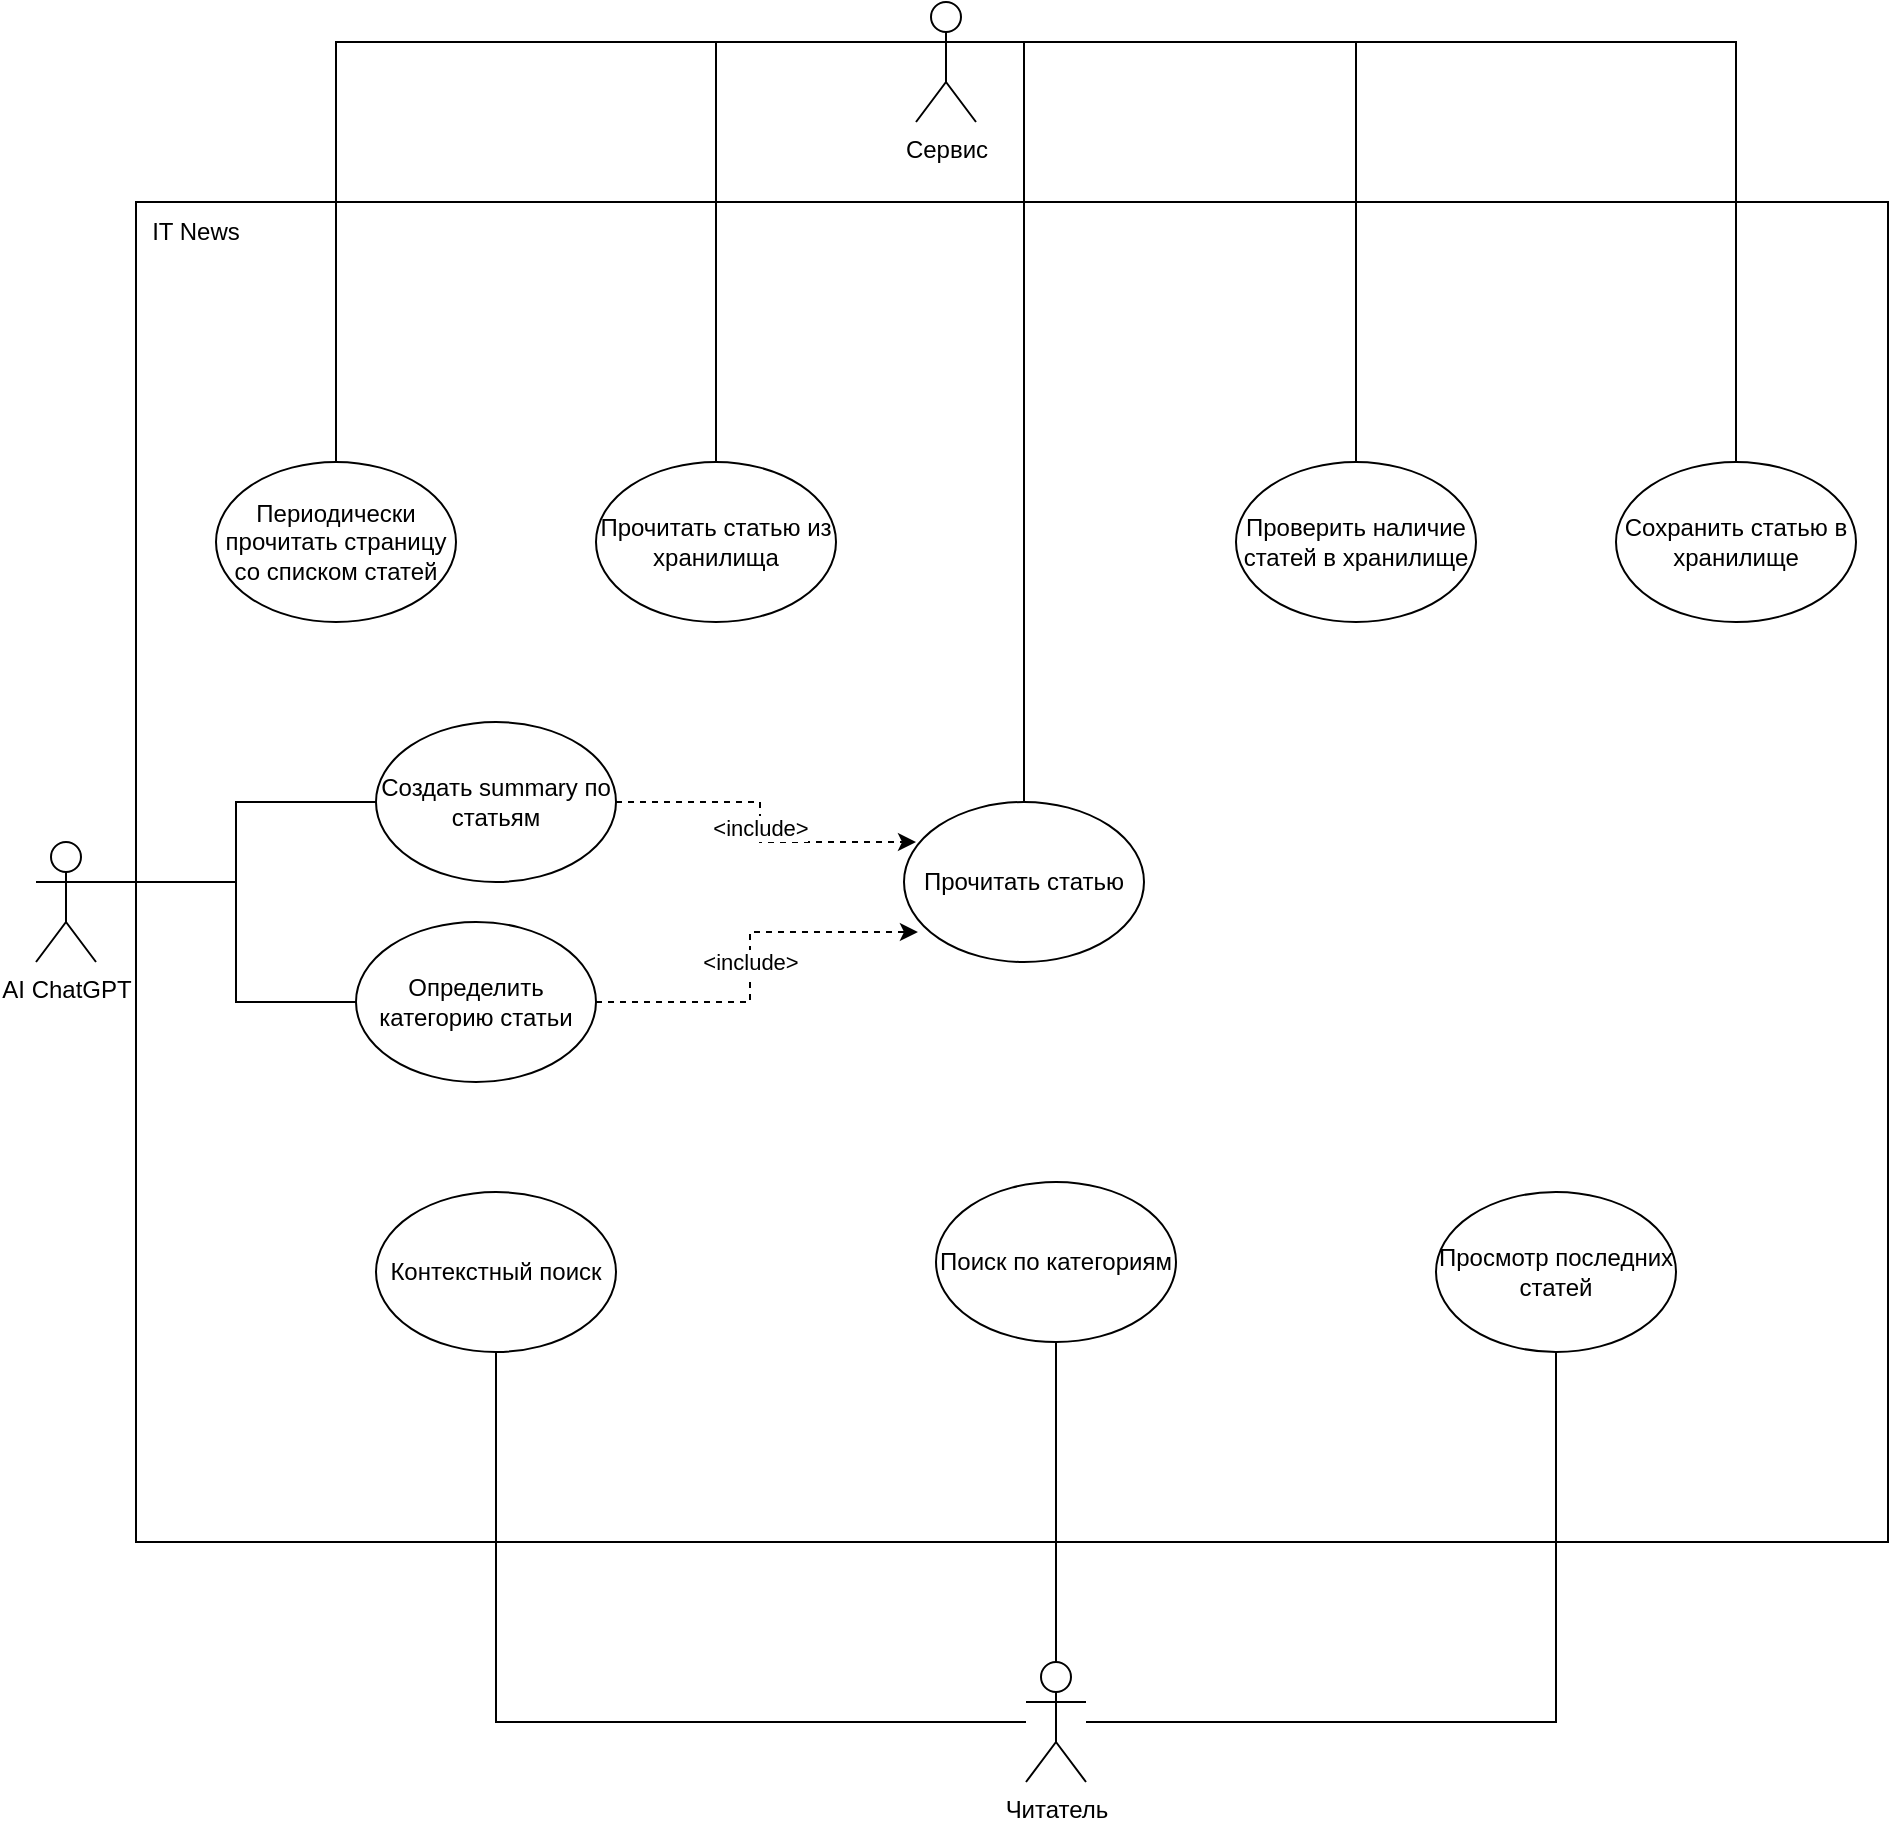 <mxfile version="22.1.3" type="device">
  <diagram name="Страница — 1" id="rarte1bhXnpKHiEv-fKR">
    <mxGraphModel dx="4014" dy="2818" grid="1" gridSize="10" guides="1" tooltips="1" connect="1" arrows="1" fold="1" page="1" pageScale="1" pageWidth="827" pageHeight="1169" math="0" shadow="0">
      <root>
        <mxCell id="0" />
        <mxCell id="1" parent="0" />
        <mxCell id="qvbCrt1wh14UAXiFfXzi-1" value="&lt;p style=&quot;line-height: 110%;&quot;&gt;&lt;br&gt;&lt;/p&gt;" style="rounded=0;whiteSpace=wrap;html=1;" vertex="1" parent="1">
          <mxGeometry x="30" y="90" width="876" height="670" as="geometry" />
        </mxCell>
        <mxCell id="qvbCrt1wh14UAXiFfXzi-2" value="IT News" style="text;html=1;strokeColor=none;fillColor=none;align=center;verticalAlign=middle;whiteSpace=wrap;rounded=0;" vertex="1" parent="1">
          <mxGeometry x="30" y="90" width="60" height="30" as="geometry" />
        </mxCell>
        <mxCell id="qvbCrt1wh14UAXiFfXzi-3" value="Сохранить статью в хранилище" style="ellipse;whiteSpace=wrap;html=1;" vertex="1" parent="1">
          <mxGeometry x="770" y="220" width="120" height="80" as="geometry" />
        </mxCell>
        <mxCell id="qvbCrt1wh14UAXiFfXzi-4" value="Прочитать статью из хранилища" style="ellipse;whiteSpace=wrap;html=1;" vertex="1" parent="1">
          <mxGeometry x="260" y="220" width="120" height="80" as="geometry" />
        </mxCell>
        <mxCell id="qvbCrt1wh14UAXiFfXzi-5" value="Периодически прочитать страницу со списком статей" style="ellipse;whiteSpace=wrap;html=1;" vertex="1" parent="1">
          <mxGeometry x="70" y="220" width="120" height="80" as="geometry" />
        </mxCell>
        <mxCell id="qvbCrt1wh14UAXiFfXzi-6" value="Проверить наличие статей в хранилище" style="ellipse;whiteSpace=wrap;html=1;" vertex="1" parent="1">
          <mxGeometry x="580" y="220" width="120" height="80" as="geometry" />
        </mxCell>
        <mxCell id="qvbCrt1wh14UAXiFfXzi-7" value="Прочитать статью" style="ellipse;whiteSpace=wrap;html=1;" vertex="1" parent="1">
          <mxGeometry x="414" y="390" width="120" height="80" as="geometry" />
        </mxCell>
        <mxCell id="qvbCrt1wh14UAXiFfXzi-8" value="Создать summary по статьям" style="ellipse;whiteSpace=wrap;html=1;" vertex="1" parent="1">
          <mxGeometry x="150" y="350" width="120" height="80" as="geometry" />
        </mxCell>
        <mxCell id="qvbCrt1wh14UAXiFfXzi-10" value="&amp;lt;include&amp;gt;" style="edgeStyle=orthogonalEdgeStyle;rounded=0;orthogonalLoop=1;jettySize=auto;html=1;entryX=0.058;entryY=0.813;entryDx=0;entryDy=0;entryPerimeter=0;dashed=1;" edge="1" parent="1" source="qvbCrt1wh14UAXiFfXzi-9" target="qvbCrt1wh14UAXiFfXzi-7">
          <mxGeometry x="-0.005" relative="1" as="geometry">
            <mxPoint as="offset" />
          </mxGeometry>
        </mxCell>
        <mxCell id="qvbCrt1wh14UAXiFfXzi-9" value="Определить категорию статьи" style="ellipse;whiteSpace=wrap;html=1;" vertex="1" parent="1">
          <mxGeometry x="140" y="450" width="120" height="80" as="geometry" />
        </mxCell>
        <mxCell id="qvbCrt1wh14UAXiFfXzi-11" value="&lt;span style=&quot;color: rgb(0, 0, 0); font-family: Helvetica; font-size: 11px; font-style: normal; font-variant-ligatures: normal; font-variant-caps: normal; font-weight: 400; letter-spacing: normal; orphans: 2; text-align: center; text-indent: 0px; text-transform: none; widows: 2; word-spacing: 0px; -webkit-text-stroke-width: 0px; background-color: rgb(255, 255, 255); text-decoration-thickness: initial; text-decoration-style: initial; text-decoration-color: initial; float: none; display: inline !important;&quot;&gt;&amp;lt;include&amp;gt;&lt;/span&gt;" style="edgeStyle=orthogonalEdgeStyle;rounded=0;orthogonalLoop=1;jettySize=auto;html=1;entryX=0.05;entryY=0.25;entryDx=0;entryDy=0;entryPerimeter=0;dashed=1;" edge="1" parent="1" source="qvbCrt1wh14UAXiFfXzi-8" target="qvbCrt1wh14UAXiFfXzi-7">
          <mxGeometry relative="1" as="geometry" />
        </mxCell>
        <mxCell id="qvbCrt1wh14UAXiFfXzi-12" value="Просмотр последних статей" style="ellipse;whiteSpace=wrap;html=1;" vertex="1" parent="1">
          <mxGeometry x="680" y="585" width="120" height="80" as="geometry" />
        </mxCell>
        <mxCell id="qvbCrt1wh14UAXiFfXzi-13" value="Поиск по категориям" style="ellipse;whiteSpace=wrap;html=1;" vertex="1" parent="1">
          <mxGeometry x="430" y="580" width="120" height="80" as="geometry" />
        </mxCell>
        <mxCell id="qvbCrt1wh14UAXiFfXzi-14" value="Контекстный поиск" style="ellipse;whiteSpace=wrap;html=1;" vertex="1" parent="1">
          <mxGeometry x="150" y="585" width="120" height="80" as="geometry" />
        </mxCell>
        <mxCell id="qvbCrt1wh14UAXiFfXzi-30" style="edgeStyle=orthogonalEdgeStyle;rounded=0;orthogonalLoop=1;jettySize=auto;html=1;entryX=0.5;entryY=1;entryDx=0;entryDy=0;endArrow=none;endFill=0;" edge="1" parent="1" source="qvbCrt1wh14UAXiFfXzi-15" target="qvbCrt1wh14UAXiFfXzi-14">
          <mxGeometry relative="1" as="geometry" />
        </mxCell>
        <mxCell id="qvbCrt1wh14UAXiFfXzi-31" style="edgeStyle=orthogonalEdgeStyle;rounded=0;orthogonalLoop=1;jettySize=auto;html=1;endArrow=none;endFill=0;" edge="1" parent="1" source="qvbCrt1wh14UAXiFfXzi-15" target="qvbCrt1wh14UAXiFfXzi-13">
          <mxGeometry relative="1" as="geometry" />
        </mxCell>
        <mxCell id="qvbCrt1wh14UAXiFfXzi-32" style="edgeStyle=orthogonalEdgeStyle;rounded=0;orthogonalLoop=1;jettySize=auto;html=1;endArrow=none;endFill=0;" edge="1" parent="1" source="qvbCrt1wh14UAXiFfXzi-15" target="qvbCrt1wh14UAXiFfXzi-12">
          <mxGeometry relative="1" as="geometry" />
        </mxCell>
        <mxCell id="qvbCrt1wh14UAXiFfXzi-15" value="Читатель" style="shape=umlActor;verticalLabelPosition=bottom;verticalAlign=top;html=1;outlineConnect=0;" vertex="1" parent="1">
          <mxGeometry x="475" y="820" width="30" height="60" as="geometry" />
        </mxCell>
        <mxCell id="qvbCrt1wh14UAXiFfXzi-24" style="edgeStyle=orthogonalEdgeStyle;rounded=0;orthogonalLoop=1;jettySize=auto;html=1;entryX=0.5;entryY=0;entryDx=0;entryDy=0;exitX=0;exitY=0.333;exitDx=0;exitDy=0;exitPerimeter=0;endArrow=none;endFill=0;" edge="1" parent="1" source="qvbCrt1wh14UAXiFfXzi-16" target="qvbCrt1wh14UAXiFfXzi-5">
          <mxGeometry relative="1" as="geometry" />
        </mxCell>
        <mxCell id="qvbCrt1wh14UAXiFfXzi-25" style="edgeStyle=orthogonalEdgeStyle;rounded=0;orthogonalLoop=1;jettySize=auto;html=1;exitX=0;exitY=0.333;exitDx=0;exitDy=0;exitPerimeter=0;endArrow=none;endFill=0;" edge="1" parent="1" source="qvbCrt1wh14UAXiFfXzi-16" target="qvbCrt1wh14UAXiFfXzi-4">
          <mxGeometry relative="1" as="geometry" />
        </mxCell>
        <mxCell id="qvbCrt1wh14UAXiFfXzi-27" style="edgeStyle=orthogonalEdgeStyle;rounded=0;orthogonalLoop=1;jettySize=auto;html=1;entryX=0.5;entryY=0;entryDx=0;entryDy=0;exitX=1;exitY=0.333;exitDx=0;exitDy=0;exitPerimeter=0;endArrow=none;endFill=0;" edge="1" parent="1" source="qvbCrt1wh14UAXiFfXzi-16" target="qvbCrt1wh14UAXiFfXzi-6">
          <mxGeometry relative="1" as="geometry" />
        </mxCell>
        <mxCell id="qvbCrt1wh14UAXiFfXzi-29" style="edgeStyle=orthogonalEdgeStyle;rounded=0;orthogonalLoop=1;jettySize=auto;html=1;entryX=0.5;entryY=0;entryDx=0;entryDy=0;exitX=1;exitY=0.333;exitDx=0;exitDy=0;exitPerimeter=0;endArrow=none;endFill=0;" edge="1" parent="1" source="qvbCrt1wh14UAXiFfXzi-16" target="qvbCrt1wh14UAXiFfXzi-7">
          <mxGeometry relative="1" as="geometry" />
        </mxCell>
        <mxCell id="qvbCrt1wh14UAXiFfXzi-16" value="Сервис" style="shape=umlActor;verticalLabelPosition=bottom;verticalAlign=top;html=1;outlineConnect=0;" vertex="1" parent="1">
          <mxGeometry x="420" y="-10" width="30" height="60" as="geometry" />
        </mxCell>
        <mxCell id="qvbCrt1wh14UAXiFfXzi-18" style="edgeStyle=orthogonalEdgeStyle;rounded=0;orthogonalLoop=1;jettySize=auto;html=1;exitX=1;exitY=0.333;exitDx=0;exitDy=0;exitPerimeter=0;endArrow=none;endFill=0;" edge="1" parent="1" source="qvbCrt1wh14UAXiFfXzi-17" target="qvbCrt1wh14UAXiFfXzi-8">
          <mxGeometry relative="1" as="geometry" />
        </mxCell>
        <mxCell id="qvbCrt1wh14UAXiFfXzi-19" style="edgeStyle=orthogonalEdgeStyle;rounded=0;orthogonalLoop=1;jettySize=auto;html=1;exitX=1;exitY=0.333;exitDx=0;exitDy=0;exitPerimeter=0;endArrow=none;endFill=0;" edge="1" parent="1" source="qvbCrt1wh14UAXiFfXzi-17" target="qvbCrt1wh14UAXiFfXzi-9">
          <mxGeometry relative="1" as="geometry">
            <Array as="points">
              <mxPoint x="80" y="430" />
              <mxPoint x="80" y="490" />
            </Array>
          </mxGeometry>
        </mxCell>
        <mxCell id="qvbCrt1wh14UAXiFfXzi-17" value="AI ChatGPT" style="shape=umlActor;verticalLabelPosition=bottom;verticalAlign=top;html=1;outlineConnect=0;" vertex="1" parent="1">
          <mxGeometry x="-20" y="410" width="30" height="60" as="geometry" />
        </mxCell>
        <mxCell id="qvbCrt1wh14UAXiFfXzi-28" style="edgeStyle=orthogonalEdgeStyle;rounded=0;orthogonalLoop=1;jettySize=auto;html=1;entryX=0.5;entryY=0;entryDx=0;entryDy=0;exitX=1;exitY=0.333;exitDx=0;exitDy=0;exitPerimeter=0;endArrow=none;endFill=0;" edge="1" parent="1" source="qvbCrt1wh14UAXiFfXzi-16" target="qvbCrt1wh14UAXiFfXzi-3">
          <mxGeometry relative="1" as="geometry" />
        </mxCell>
      </root>
    </mxGraphModel>
  </diagram>
</mxfile>

